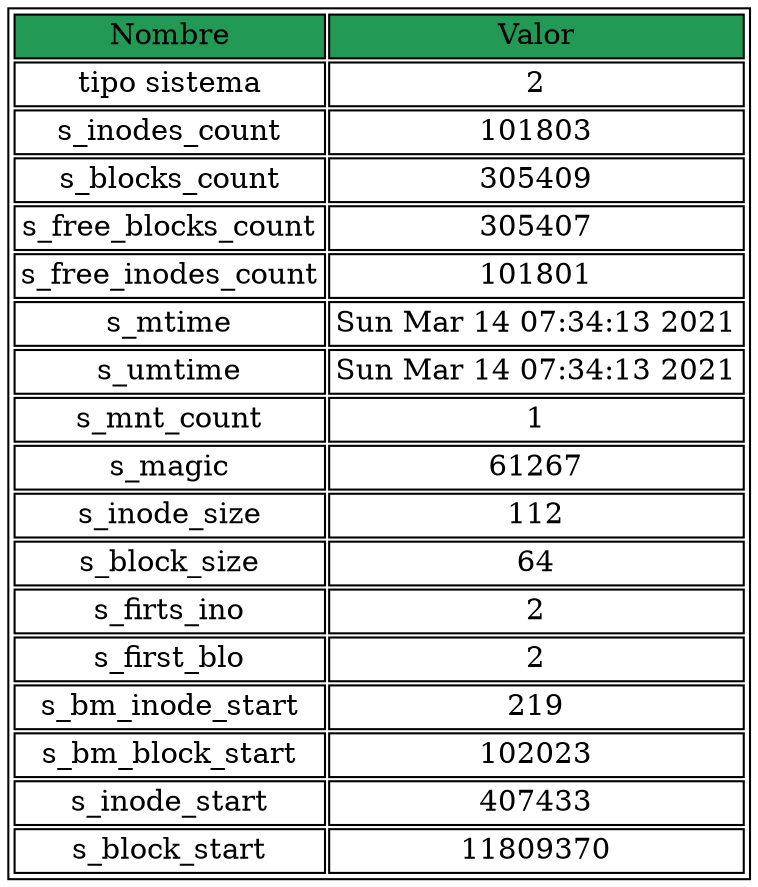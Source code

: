 digraph D{node [ shape=none, margin=0 ]
nuevo [label=<<TABLE  BORDER="1" CELLBORDER="1">
<tr><td BGCOLOR="#229954">Nombre</td><td BGCOLOR="#229954">Valor</td></tr>
<tr><td>tipo sistema</td><td>2</td></tr>
<tr><td>s_inodes_count</td><td>101803</td></tr>
<tr><td>s_blocks_count</td><td>305409</td></tr>
<tr><td>s_free_blocks_count</td><td>305407</td></tr>
<tr><td>s_free_inodes_count</td><td>101801</td></tr>
<tr><td>s_mtime</td><td>Sun Mar 14 07:34:13 2021
</td></tr>
<tr><td>s_umtime</td><td>Sun Mar 14 07:34:13 2021
</td></tr>
<tr><td>s_mnt_count</td><td>1</td></tr>
<tr><td>s_magic</td><td>61267</td></tr>
<tr><td>s_inode_size</td><td>112</td></tr>
<tr><td>s_block_size</td><td>64</td></tr>
<tr><td>s_firts_ino</td><td>2</td></tr>
<tr><td>s_first_blo</td><td>2</td></tr>
<tr><td>s_bm_inode_start</td><td>219</td></tr>
<tr><td>s_bm_block_start</td><td>102023</td></tr>
<tr><td>s_inode_start</td><td>407433</td></tr>
<tr><td>s_block_start</td><td>11809370</td></tr>
</TABLE>>]
}